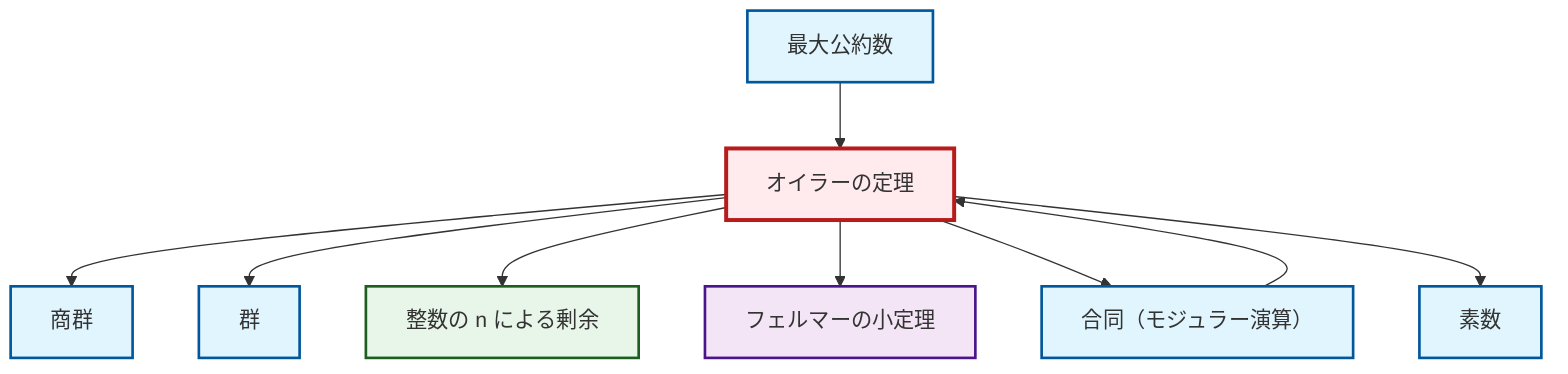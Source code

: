 graph TD
    classDef definition fill:#e1f5fe,stroke:#01579b,stroke-width:2px
    classDef theorem fill:#f3e5f5,stroke:#4a148c,stroke-width:2px
    classDef axiom fill:#fff3e0,stroke:#e65100,stroke-width:2px
    classDef example fill:#e8f5e9,stroke:#1b5e20,stroke-width:2px
    classDef current fill:#ffebee,stroke:#b71c1c,stroke-width:3px
    def-gcd["最大公約数"]:::definition
    def-congruence["合同（モジュラー演算）"]:::definition
    def-group["群"]:::definition
    thm-euler["オイラーの定理"]:::theorem
    def-quotient-group["商群"]:::definition
    def-prime["素数"]:::definition
    ex-quotient-integers-mod-n["整数の n による剰余"]:::example
    thm-fermat-little["フェルマーの小定理"]:::theorem
    thm-euler --> def-quotient-group
    def-gcd --> thm-euler
    thm-euler --> def-group
    thm-euler --> ex-quotient-integers-mod-n
    thm-euler --> thm-fermat-little
    thm-euler --> def-congruence
    thm-euler --> def-prime
    def-congruence --> thm-euler
    class thm-euler current